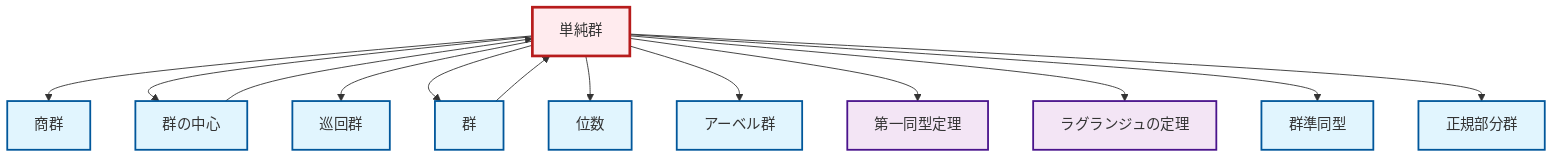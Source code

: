 graph TD
    classDef definition fill:#e1f5fe,stroke:#01579b,stroke-width:2px
    classDef theorem fill:#f3e5f5,stroke:#4a148c,stroke-width:2px
    classDef axiom fill:#fff3e0,stroke:#e65100,stroke-width:2px
    classDef example fill:#e8f5e9,stroke:#1b5e20,stroke-width:2px
    classDef current fill:#ffebee,stroke:#b71c1c,stroke-width:3px
    def-abelian-group["アーベル群"]:::definition
    def-homomorphism["群準同型"]:::definition
    def-order["位数"]:::definition
    def-simple-group["単純群"]:::definition
    def-normal-subgroup["正規部分群"]:::definition
    def-center-of-group["群の中心"]:::definition
    thm-first-isomorphism["第一同型定理"]:::theorem
    def-cyclic-group["巡回群"]:::definition
    def-group["群"]:::definition
    def-quotient-group["商群"]:::definition
    thm-lagrange["ラグランジュの定理"]:::theorem
    def-simple-group --> def-quotient-group
    def-center-of-group --> def-simple-group
    def-simple-group --> def-center-of-group
    def-simple-group --> def-cyclic-group
    def-simple-group --> def-group
    def-simple-group --> def-order
    def-simple-group --> def-abelian-group
    def-simple-group --> thm-first-isomorphism
    def-simple-group --> thm-lagrange
    def-simple-group --> def-homomorphism
    def-group --> def-simple-group
    def-simple-group --> def-normal-subgroup
    class def-simple-group current